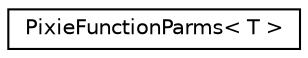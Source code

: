 digraph "Graphical Class Hierarchy"
{
  edge [fontname="Helvetica",fontsize="10",labelfontname="Helvetica",labelfontsize="10"];
  node [fontname="Helvetica",fontsize="10",shape=record];
  rankdir="LR";
  Node1 [label="PixieFunctionParms\< T \>",height=0.2,width=0.4,color="black", fillcolor="white", style="filled",URL="$d8/de2/struct_pixie_function_parms.html"];
}
